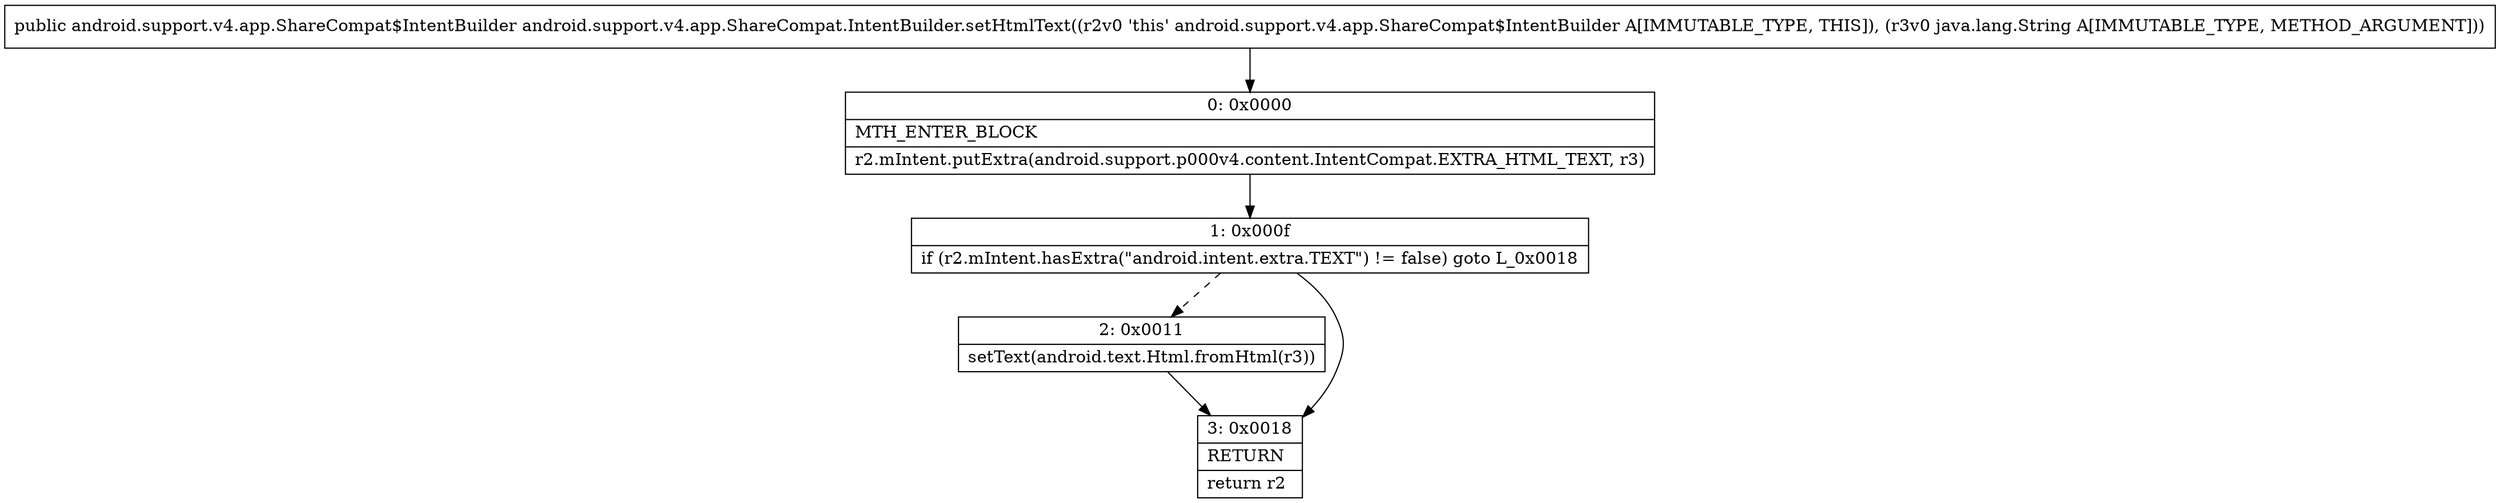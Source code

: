 digraph "CFG forandroid.support.v4.app.ShareCompat.IntentBuilder.setHtmlText(Ljava\/lang\/String;)Landroid\/support\/v4\/app\/ShareCompat$IntentBuilder;" {
Node_0 [shape=record,label="{0\:\ 0x0000|MTH_ENTER_BLOCK\l|r2.mIntent.putExtra(android.support.p000v4.content.IntentCompat.EXTRA_HTML_TEXT, r3)\l}"];
Node_1 [shape=record,label="{1\:\ 0x000f|if (r2.mIntent.hasExtra(\"android.intent.extra.TEXT\") != false) goto L_0x0018\l}"];
Node_2 [shape=record,label="{2\:\ 0x0011|setText(android.text.Html.fromHtml(r3))\l}"];
Node_3 [shape=record,label="{3\:\ 0x0018|RETURN\l|return r2\l}"];
MethodNode[shape=record,label="{public android.support.v4.app.ShareCompat$IntentBuilder android.support.v4.app.ShareCompat.IntentBuilder.setHtmlText((r2v0 'this' android.support.v4.app.ShareCompat$IntentBuilder A[IMMUTABLE_TYPE, THIS]), (r3v0 java.lang.String A[IMMUTABLE_TYPE, METHOD_ARGUMENT])) }"];
MethodNode -> Node_0;
Node_0 -> Node_1;
Node_1 -> Node_2[style=dashed];
Node_1 -> Node_3;
Node_2 -> Node_3;
}

